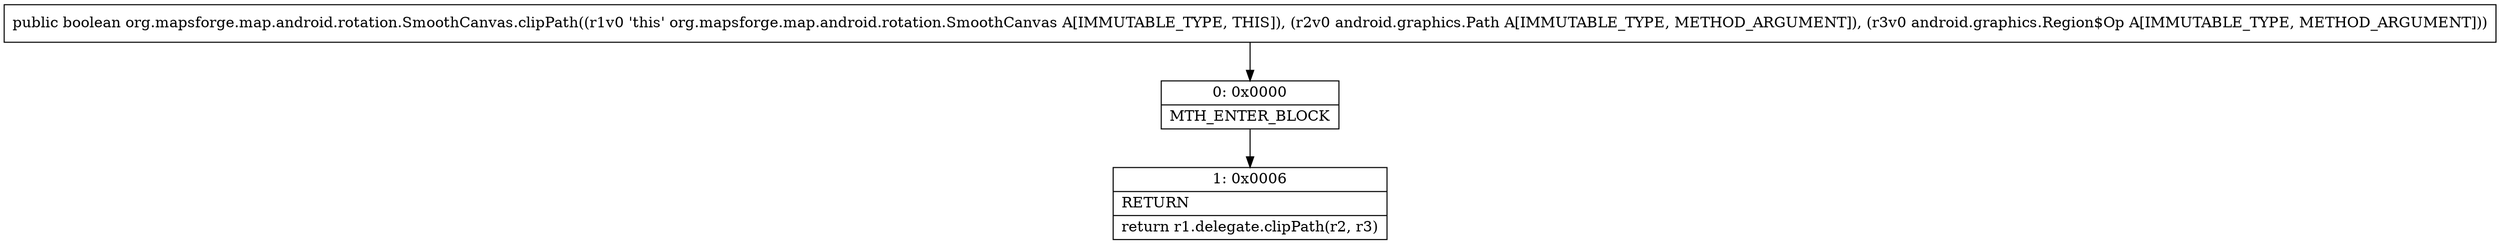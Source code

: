 digraph "CFG fororg.mapsforge.map.android.rotation.SmoothCanvas.clipPath(Landroid\/graphics\/Path;Landroid\/graphics\/Region$Op;)Z" {
Node_0 [shape=record,label="{0\:\ 0x0000|MTH_ENTER_BLOCK\l}"];
Node_1 [shape=record,label="{1\:\ 0x0006|RETURN\l|return r1.delegate.clipPath(r2, r3)\l}"];
MethodNode[shape=record,label="{public boolean org.mapsforge.map.android.rotation.SmoothCanvas.clipPath((r1v0 'this' org.mapsforge.map.android.rotation.SmoothCanvas A[IMMUTABLE_TYPE, THIS]), (r2v0 android.graphics.Path A[IMMUTABLE_TYPE, METHOD_ARGUMENT]), (r3v0 android.graphics.Region$Op A[IMMUTABLE_TYPE, METHOD_ARGUMENT])) }"];
MethodNode -> Node_0;
Node_0 -> Node_1;
}


